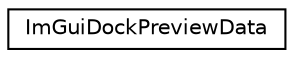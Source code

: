 digraph "Graphical Class Hierarchy"
{
 // LATEX_PDF_SIZE
  edge [fontname="Helvetica",fontsize="10",labelfontname="Helvetica",labelfontsize="10"];
  node [fontname="Helvetica",fontsize="10",shape=record];
  rankdir="LR";
  Node0 [label="ImGuiDockPreviewData",height=0.2,width=0.4,color="black", fillcolor="white", style="filled",URL="$structImGuiDockPreviewData.html",tooltip=" "];
}
